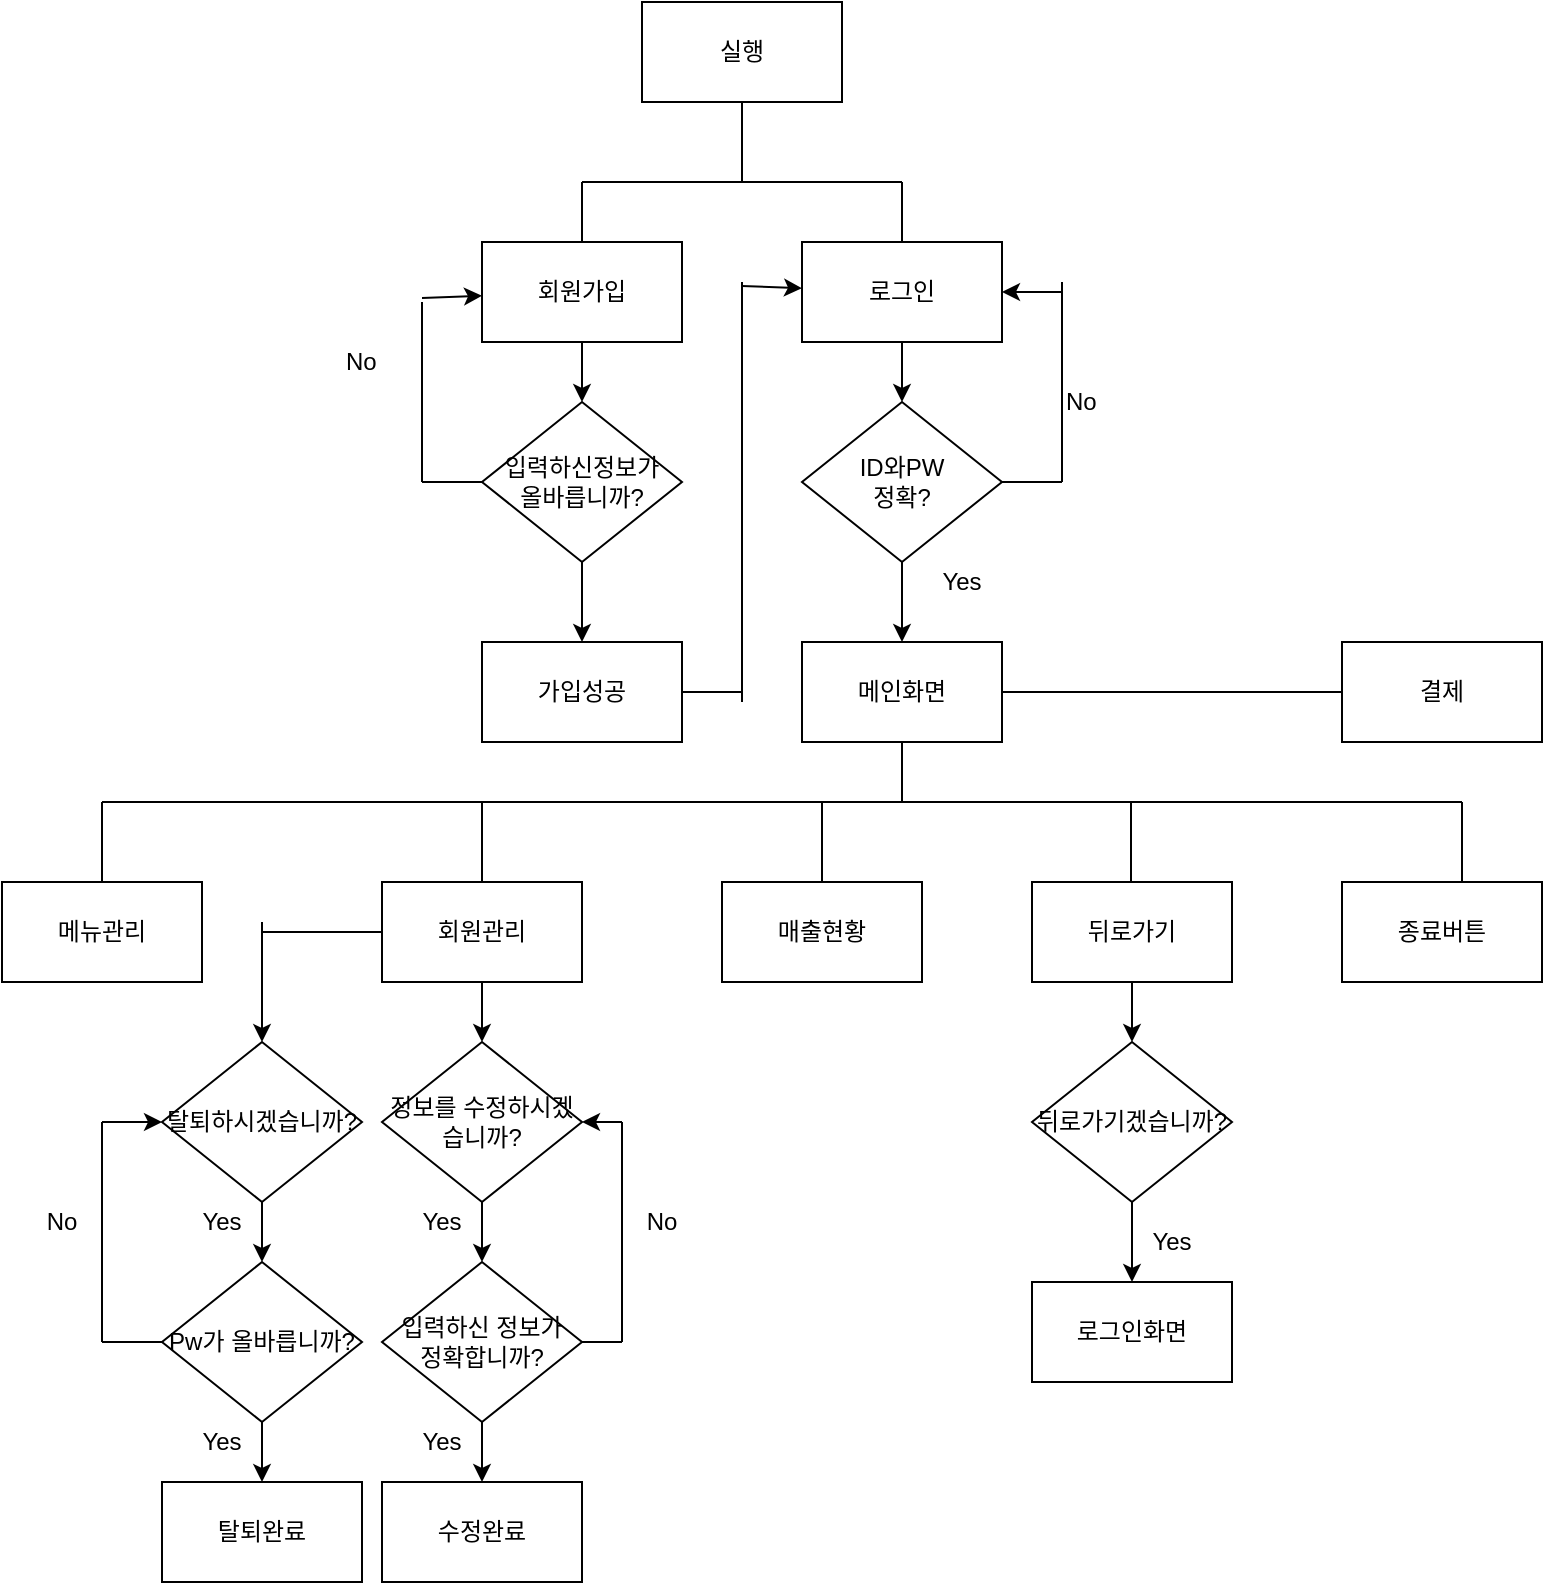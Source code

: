 <mxfile version="10.6.8"><diagram id="_ndrdLeBaH5BAX3ZIbK7" name="Page-1"><mxGraphModel dx="1394" dy="796" grid="1" gridSize="10" guides="1" tooltips="1" connect="1" arrows="1" fold="1" page="1" pageScale="1" pageWidth="827" pageHeight="1169" math="0" shadow="0"><root><mxCell id="0"/><mxCell id="1" parent="0"/><mxCell id="8P-KuJvHPNixblQ8d6aC-1" value="실행" style="rounded=0;whiteSpace=wrap;html=1;" vertex="1" parent="1"><mxGeometry x="350" y="40" width="100" height="50" as="geometry"/></mxCell><mxCell id="8P-KuJvHPNixblQ8d6aC-2" value="" style="endArrow=none;html=1;entryX=0.5;entryY=1;entryDx=0;entryDy=0;" edge="1" parent="1" target="8P-KuJvHPNixblQ8d6aC-1"><mxGeometry width="50" height="50" relative="1" as="geometry"><mxPoint x="400" y="130" as="sourcePoint"/><mxPoint x="390" y="120" as="targetPoint"/></mxGeometry></mxCell><mxCell id="8P-KuJvHPNixblQ8d6aC-3" value="" style="endArrow=none;html=1;" edge="1" parent="1"><mxGeometry width="50" height="50" relative="1" as="geometry"><mxPoint x="320" y="130" as="sourcePoint"/><mxPoint x="480" y="130" as="targetPoint"/></mxGeometry></mxCell><mxCell id="8P-KuJvHPNixblQ8d6aC-4" value="" style="endArrow=none;html=1;" edge="1" parent="1"><mxGeometry width="50" height="50" relative="1" as="geometry"><mxPoint x="320" y="160" as="sourcePoint"/><mxPoint x="320" y="130" as="targetPoint"/></mxGeometry></mxCell><mxCell id="8P-KuJvHPNixblQ8d6aC-5" value="" style="endArrow=none;html=1;" edge="1" parent="1"><mxGeometry width="50" height="50" relative="1" as="geometry"><mxPoint x="480" y="160" as="sourcePoint"/><mxPoint x="480" y="130" as="targetPoint"/></mxGeometry></mxCell><mxCell id="8P-KuJvHPNixblQ8d6aC-7" value="회원가입" style="rounded=0;whiteSpace=wrap;html=1;" vertex="1" parent="1"><mxGeometry x="270" y="160" width="100" height="50" as="geometry"/></mxCell><mxCell id="8P-KuJvHPNixblQ8d6aC-8" value="로그인" style="rounded=0;whiteSpace=wrap;html=1;" vertex="1" parent="1"><mxGeometry x="430" y="160" width="100" height="50" as="geometry"/></mxCell><mxCell id="8P-KuJvHPNixblQ8d6aC-12" value="ID와PW&lt;br&gt;정확?&lt;br&gt;" style="rhombus;whiteSpace=wrap;html=1;" vertex="1" parent="1"><mxGeometry x="430" y="240" width="100" height="80" as="geometry"/></mxCell><mxCell id="8P-KuJvHPNixblQ8d6aC-13" value="" style="endArrow=classic;html=1;exitX=0.5;exitY=1;exitDx=0;exitDy=0;entryX=0.5;entryY=0;entryDx=0;entryDy=0;" edge="1" parent="1" source="8P-KuJvHPNixblQ8d6aC-8" target="8P-KuJvHPNixblQ8d6aC-12"><mxGeometry width="50" height="50" relative="1" as="geometry"><mxPoint x="270" y="390" as="sourcePoint"/><mxPoint x="320" y="340" as="targetPoint"/></mxGeometry></mxCell><mxCell id="8P-KuJvHPNixblQ8d6aC-17" value="" style="endArrow=none;html=1;entryX=1;entryY=0.5;entryDx=0;entryDy=0;" edge="1" parent="1" target="8P-KuJvHPNixblQ8d6aC-12"><mxGeometry width="50" height="50" relative="1" as="geometry"><mxPoint x="560" y="280" as="sourcePoint"/><mxPoint x="320" y="340" as="targetPoint"/></mxGeometry></mxCell><mxCell id="8P-KuJvHPNixblQ8d6aC-18" value="" style="endArrow=none;html=1;" edge="1" parent="1"><mxGeometry width="50" height="50" relative="1" as="geometry"><mxPoint x="560" y="280" as="sourcePoint"/><mxPoint x="560" y="180" as="targetPoint"/></mxGeometry></mxCell><mxCell id="8P-KuJvHPNixblQ8d6aC-19" value="" style="endArrow=classic;html=1;entryX=1;entryY=0.5;entryDx=0;entryDy=0;" edge="1" parent="1" target="8P-KuJvHPNixblQ8d6aC-8"><mxGeometry width="50" height="50" relative="1" as="geometry"><mxPoint x="560" y="185" as="sourcePoint"/><mxPoint x="320" y="340" as="targetPoint"/></mxGeometry></mxCell><mxCell id="8P-KuJvHPNixblQ8d6aC-20" value="No" style="text;html=1;resizable=0;points=[];autosize=1;align=left;verticalAlign=top;spacingTop=-4;" vertex="1" parent="1"><mxGeometry x="560" y="230" width="30" height="20" as="geometry"/></mxCell><mxCell id="8P-KuJvHPNixblQ8d6aC-21" value="" style="endArrow=classic;html=1;exitX=0.5;exitY=1;exitDx=0;exitDy=0;entryX=0.5;entryY=0;entryDx=0;entryDy=0;" edge="1" parent="1" source="8P-KuJvHPNixblQ8d6aC-12" target="8P-KuJvHPNixblQ8d6aC-23"><mxGeometry width="50" height="50" relative="1" as="geometry"><mxPoint x="270" y="390" as="sourcePoint"/><mxPoint x="480" y="360" as="targetPoint"/></mxGeometry></mxCell><mxCell id="8P-KuJvHPNixblQ8d6aC-23" value="메인화면&lt;br&gt;" style="rounded=0;whiteSpace=wrap;html=1;" vertex="1" parent="1"><mxGeometry x="430" y="360" width="100" height="50" as="geometry"/></mxCell><mxCell id="8P-KuJvHPNixblQ8d6aC-24" value="Yes" style="text;html=1;strokeColor=none;fillColor=none;align=center;verticalAlign=middle;whiteSpace=wrap;rounded=0;" vertex="1" parent="1"><mxGeometry x="490" y="320" width="40" height="20" as="geometry"/></mxCell><mxCell id="8P-KuJvHPNixblQ8d6aC-25" value="입력하신정보가&lt;br&gt;올바릅니까?&lt;br&gt;" style="rhombus;whiteSpace=wrap;html=1;" vertex="1" parent="1"><mxGeometry x="270" y="240" width="100" height="80" as="geometry"/></mxCell><mxCell id="8P-KuJvHPNixblQ8d6aC-26" value="" style="endArrow=classic;html=1;" edge="1" parent="1" source="8P-KuJvHPNixblQ8d6aC-7"><mxGeometry width="50" height="50" relative="1" as="geometry"><mxPoint x="270" y="480" as="sourcePoint"/><mxPoint x="320" y="240" as="targetPoint"/></mxGeometry></mxCell><mxCell id="8P-KuJvHPNixblQ8d6aC-27" value="" style="endArrow=none;html=1;entryX=0;entryY=0.5;entryDx=0;entryDy=0;" edge="1" parent="1" target="8P-KuJvHPNixblQ8d6aC-25"><mxGeometry width="50" height="50" relative="1" as="geometry"><mxPoint x="240" y="280" as="sourcePoint"/><mxPoint x="320" y="430" as="targetPoint"/></mxGeometry></mxCell><mxCell id="8P-KuJvHPNixblQ8d6aC-28" value="" style="endArrow=none;html=1;" edge="1" parent="1"><mxGeometry width="50" height="50" relative="1" as="geometry"><mxPoint x="240" y="190" as="sourcePoint"/><mxPoint x="240" y="280" as="targetPoint"/></mxGeometry></mxCell><mxCell id="8P-KuJvHPNixblQ8d6aC-29" value="" style="endArrow=classic;html=1;" edge="1" parent="1" target="8P-KuJvHPNixblQ8d6aC-7"><mxGeometry width="50" height="50" relative="1" as="geometry"><mxPoint x="240" y="188" as="sourcePoint"/><mxPoint x="290" y="430" as="targetPoint"/></mxGeometry></mxCell><mxCell id="8P-KuJvHPNixblQ8d6aC-30" value="No" style="text;html=1;resizable=0;points=[];autosize=1;align=left;verticalAlign=top;spacingTop=-4;" vertex="1" parent="1"><mxGeometry x="200" y="210" width="30" height="20" as="geometry"/></mxCell><mxCell id="8P-KuJvHPNixblQ8d6aC-31" value="" style="endArrow=classic;html=1;exitX=0.5;exitY=1;exitDx=0;exitDy=0;" edge="1" parent="1" source="8P-KuJvHPNixblQ8d6aC-25"><mxGeometry width="50" height="50" relative="1" as="geometry"><mxPoint x="200" y="480" as="sourcePoint"/><mxPoint x="320" y="360" as="targetPoint"/></mxGeometry></mxCell><mxCell id="8P-KuJvHPNixblQ8d6aC-32" value="가입성공&lt;br&gt;" style="rounded=0;whiteSpace=wrap;html=1;" vertex="1" parent="1"><mxGeometry x="270" y="360" width="100" height="50" as="geometry"/></mxCell><mxCell id="8P-KuJvHPNixblQ8d6aC-33" value="" style="endArrow=none;html=1;exitX=1;exitY=0.5;exitDx=0;exitDy=0;" edge="1" parent="1" source="8P-KuJvHPNixblQ8d6aC-32"><mxGeometry width="50" height="50" relative="1" as="geometry"><mxPoint x="200" y="480" as="sourcePoint"/><mxPoint x="400" y="385" as="targetPoint"/></mxGeometry></mxCell><mxCell id="8P-KuJvHPNixblQ8d6aC-34" value="" style="endArrow=none;html=1;" edge="1" parent="1"><mxGeometry width="50" height="50" relative="1" as="geometry"><mxPoint x="400" y="180" as="sourcePoint"/><mxPoint x="400" y="390" as="targetPoint"/></mxGeometry></mxCell><mxCell id="8P-KuJvHPNixblQ8d6aC-35" value="" style="endArrow=classic;html=1;" edge="1" parent="1" target="8P-KuJvHPNixblQ8d6aC-8"><mxGeometry width="50" height="50" relative="1" as="geometry"><mxPoint x="400" y="182" as="sourcePoint"/><mxPoint x="250" y="430" as="targetPoint"/></mxGeometry></mxCell><mxCell id="8P-KuJvHPNixblQ8d6aC-36" value="" style="endArrow=none;html=1;entryX=0.5;entryY=1;entryDx=0;entryDy=0;" edge="1" parent="1" target="8P-KuJvHPNixblQ8d6aC-23"><mxGeometry width="50" height="50" relative="1" as="geometry"><mxPoint x="480" y="440" as="sourcePoint"/><mxPoint x="250" y="430" as="targetPoint"/></mxGeometry></mxCell><mxCell id="8P-KuJvHPNixblQ8d6aC-37" value="" style="endArrow=none;html=1;" edge="1" parent="1"><mxGeometry width="50" height="50" relative="1" as="geometry"><mxPoint x="80" y="440" as="sourcePoint"/><mxPoint x="760" y="440" as="targetPoint"/></mxGeometry></mxCell><mxCell id="8P-KuJvHPNixblQ8d6aC-38" value="" style="endArrow=none;html=1;" edge="1" parent="1"><mxGeometry width="50" height="50" relative="1" as="geometry"><mxPoint x="80" y="480" as="sourcePoint"/><mxPoint x="80" y="440" as="targetPoint"/></mxGeometry></mxCell><mxCell id="8P-KuJvHPNixblQ8d6aC-39" value="" style="endArrow=none;html=1;" edge="1" parent="1"><mxGeometry width="50" height="50" relative="1" as="geometry"><mxPoint x="760" y="440" as="sourcePoint"/><mxPoint x="760" y="480" as="targetPoint"/></mxGeometry></mxCell><mxCell id="8P-KuJvHPNixblQ8d6aC-41" value="메뉴관리&lt;br&gt;" style="rounded=0;whiteSpace=wrap;html=1;" vertex="1" parent="1"><mxGeometry x="30" y="480" width="100" height="50" as="geometry"/></mxCell><mxCell id="8P-KuJvHPNixblQ8d6aC-42" value="종료버튼&lt;br&gt;" style="rounded=0;whiteSpace=wrap;html=1;" vertex="1" parent="1"><mxGeometry x="700" y="480" width="100" height="50" as="geometry"/></mxCell><mxCell id="8P-KuJvHPNixblQ8d6aC-44" value="회원관리&lt;br&gt;" style="rounded=0;whiteSpace=wrap;html=1;" vertex="1" parent="1"><mxGeometry x="220" y="480" width="100" height="50" as="geometry"/></mxCell><mxCell id="8P-KuJvHPNixblQ8d6aC-45" value="매출현황&lt;br&gt;" style="rounded=0;whiteSpace=wrap;html=1;" vertex="1" parent="1"><mxGeometry x="390" y="480" width="100" height="50" as="geometry"/></mxCell><mxCell id="8P-KuJvHPNixblQ8d6aC-46" value="뒤로가기&lt;br&gt;" style="rounded=0;whiteSpace=wrap;html=1;" vertex="1" parent="1"><mxGeometry x="545" y="480" width="100" height="50" as="geometry"/></mxCell><mxCell id="8P-KuJvHPNixblQ8d6aC-48" value="" style="endArrow=none;html=1;" edge="1" parent="1"><mxGeometry width="50" height="50" relative="1" as="geometry"><mxPoint x="594.5" y="480" as="sourcePoint"/><mxPoint x="594.5" y="440" as="targetPoint"/></mxGeometry></mxCell><mxCell id="8P-KuJvHPNixblQ8d6aC-49" value="" style="endArrow=classic;html=1;exitX=0.5;exitY=1;exitDx=0;exitDy=0;entryX=0.5;entryY=0;entryDx=0;entryDy=0;" edge="1" parent="1" source="8P-KuJvHPNixblQ8d6aC-46" target="8P-KuJvHPNixblQ8d6aC-50"><mxGeometry width="50" height="50" relative="1" as="geometry"><mxPoint x="200" y="600" as="sourcePoint"/><mxPoint x="630" y="560" as="targetPoint"/></mxGeometry></mxCell><mxCell id="8P-KuJvHPNixblQ8d6aC-50" value="뒤로가기겠습니까?&lt;br&gt;" style="rhombus;whiteSpace=wrap;html=1;" vertex="1" parent="1"><mxGeometry x="545" y="560" width="100" height="80" as="geometry"/></mxCell><mxCell id="8P-KuJvHPNixblQ8d6aC-53" value="" style="endArrow=classic;html=1;exitX=0.5;exitY=1;exitDx=0;exitDy=0;entryX=0.5;entryY=0;entryDx=0;entryDy=0;" edge="1" parent="1" source="8P-KuJvHPNixblQ8d6aC-50" target="8P-KuJvHPNixblQ8d6aC-55"><mxGeometry width="50" height="50" relative="1" as="geometry"><mxPoint x="200" y="710" as="sourcePoint"/><mxPoint x="630" y="680" as="targetPoint"/></mxGeometry></mxCell><mxCell id="8P-KuJvHPNixblQ8d6aC-55" value="로그인화면" style="rounded=0;whiteSpace=wrap;html=1;" vertex="1" parent="1"><mxGeometry x="545" y="680" width="100" height="50" as="geometry"/></mxCell><mxCell id="8P-KuJvHPNixblQ8d6aC-56" value="Yes" style="text;html=1;strokeColor=none;fillColor=none;align=center;verticalAlign=middle;whiteSpace=wrap;rounded=0;" vertex="1" parent="1"><mxGeometry x="595" y="650" width="40" height="20" as="geometry"/></mxCell><mxCell id="8P-KuJvHPNixblQ8d6aC-57" value="" style="endArrow=none;html=1;entryX=1;entryY=0.5;entryDx=0;entryDy=0;exitX=0;exitY=0.5;exitDx=0;exitDy=0;" edge="1" parent="1" source="8P-KuJvHPNixblQ8d6aC-58" target="8P-KuJvHPNixblQ8d6aC-23"><mxGeometry width="50" height="50" relative="1" as="geometry"><mxPoint x="690" y="385" as="sourcePoint"/><mxPoint x="250" y="750" as="targetPoint"/></mxGeometry></mxCell><mxCell id="8P-KuJvHPNixblQ8d6aC-58" value="결제" style="rounded=0;whiteSpace=wrap;html=1;" vertex="1" parent="1"><mxGeometry x="700" y="360" width="100" height="50" as="geometry"/></mxCell><mxCell id="8P-KuJvHPNixblQ8d6aC-59" value="" style="endArrow=classic;html=1;exitX=0.5;exitY=1;exitDx=0;exitDy=0;entryX=0.5;entryY=0;entryDx=0;entryDy=0;" edge="1" parent="1" source="8P-KuJvHPNixblQ8d6aC-44" target="8P-KuJvHPNixblQ8d6aC-60"><mxGeometry width="50" height="50" relative="1" as="geometry"><mxPoint x="200" y="800" as="sourcePoint"/><mxPoint x="395" y="560" as="targetPoint"/></mxGeometry></mxCell><mxCell id="8P-KuJvHPNixblQ8d6aC-60" value="정보를 수정하시겠습니까?&lt;br&gt;" style="rhombus;whiteSpace=wrap;html=1;" vertex="1" parent="1"><mxGeometry x="220" y="560" width="100" height="80" as="geometry"/></mxCell><mxCell id="8P-KuJvHPNixblQ8d6aC-61" value="" style="endArrow=classic;html=1;exitX=0.5;exitY=1;exitDx=0;exitDy=0;" edge="1" parent="1" source="8P-KuJvHPNixblQ8d6aC-60"><mxGeometry width="50" height="50" relative="1" as="geometry"><mxPoint x="200" y="800" as="sourcePoint"/><mxPoint x="270" y="670" as="targetPoint"/></mxGeometry></mxCell><mxCell id="8P-KuJvHPNixblQ8d6aC-64" value="" style="endArrow=none;html=1;entryX=0.5;entryY=0;entryDx=0;entryDy=0;" edge="1" parent="1" target="8P-KuJvHPNixblQ8d6aC-44"><mxGeometry width="50" height="50" relative="1" as="geometry"><mxPoint x="270" y="440" as="sourcePoint"/><mxPoint x="80" y="750" as="targetPoint"/></mxGeometry></mxCell><mxCell id="8P-KuJvHPNixblQ8d6aC-66" value="" style="endArrow=none;html=1;entryX=0.5;entryY=0;entryDx=0;entryDy=0;" edge="1" parent="1" target="8P-KuJvHPNixblQ8d6aC-45"><mxGeometry width="50" height="50" relative="1" as="geometry"><mxPoint x="440" y="440" as="sourcePoint"/><mxPoint x="80" y="750" as="targetPoint"/></mxGeometry></mxCell><mxCell id="8P-KuJvHPNixblQ8d6aC-68" value="입력하신 정보가&lt;br&gt;정확합니까?&lt;br&gt;" style="rhombus;whiteSpace=wrap;html=1;" vertex="1" parent="1"><mxGeometry x="220" y="670" width="100" height="80" as="geometry"/></mxCell><mxCell id="8P-KuJvHPNixblQ8d6aC-69" value="" style="endArrow=none;html=1;entryX=1;entryY=0.5;entryDx=0;entryDy=0;" edge="1" parent="1" target="8P-KuJvHPNixblQ8d6aC-68"><mxGeometry width="50" height="50" relative="1" as="geometry"><mxPoint x="340" y="710" as="sourcePoint"/><mxPoint x="80" y="770" as="targetPoint"/></mxGeometry></mxCell><mxCell id="8P-KuJvHPNixblQ8d6aC-70" value="" style="endArrow=none;html=1;" edge="1" parent="1"><mxGeometry width="50" height="50" relative="1" as="geometry"><mxPoint x="340" y="600" as="sourcePoint"/><mxPoint x="340" y="710" as="targetPoint"/></mxGeometry></mxCell><mxCell id="8P-KuJvHPNixblQ8d6aC-71" value="" style="endArrow=classic;html=1;entryX=1;entryY=0.5;entryDx=0;entryDy=0;" edge="1" parent="1" target="8P-KuJvHPNixblQ8d6aC-60"><mxGeometry width="50" height="50" relative="1" as="geometry"><mxPoint x="340" y="600" as="sourcePoint"/><mxPoint x="80" y="770" as="targetPoint"/></mxGeometry></mxCell><mxCell id="8P-KuJvHPNixblQ8d6aC-72" value="No" style="text;html=1;strokeColor=none;fillColor=none;align=center;verticalAlign=middle;whiteSpace=wrap;rounded=0;" vertex="1" parent="1"><mxGeometry x="340" y="640" width="40" height="20" as="geometry"/></mxCell><mxCell id="8P-KuJvHPNixblQ8d6aC-73" value="Yes" style="text;html=1;strokeColor=none;fillColor=none;align=center;verticalAlign=middle;whiteSpace=wrap;rounded=0;" vertex="1" parent="1"><mxGeometry x="230" y="640" width="40" height="20" as="geometry"/></mxCell><mxCell id="8P-KuJvHPNixblQ8d6aC-74" value="" style="endArrow=classic;html=1;exitX=0.5;exitY=1;exitDx=0;exitDy=0;" edge="1" parent="1" source="8P-KuJvHPNixblQ8d6aC-68"><mxGeometry width="50" height="50" relative="1" as="geometry"><mxPoint x="30" y="820" as="sourcePoint"/><mxPoint x="270" y="780" as="targetPoint"/></mxGeometry></mxCell><mxCell id="8P-KuJvHPNixblQ8d6aC-76" value="수정완료" style="rounded=0;whiteSpace=wrap;html=1;" vertex="1" parent="1"><mxGeometry x="220" y="780" width="100" height="50" as="geometry"/></mxCell><mxCell id="8P-KuJvHPNixblQ8d6aC-77" value="Yes" style="text;html=1;strokeColor=none;fillColor=none;align=center;verticalAlign=middle;whiteSpace=wrap;rounded=0;" vertex="1" parent="1"><mxGeometry x="230" y="750" width="40" height="20" as="geometry"/></mxCell><mxCell id="8P-KuJvHPNixblQ8d6aC-78" value="" style="endArrow=none;html=1;entryX=0;entryY=0.5;entryDx=0;entryDy=0;" edge="1" parent="1" target="8P-KuJvHPNixblQ8d6aC-44"><mxGeometry width="50" height="50" relative="1" as="geometry"><mxPoint x="160" y="505" as="sourcePoint"/><mxPoint x="80" y="850" as="targetPoint"/></mxGeometry></mxCell><mxCell id="8P-KuJvHPNixblQ8d6aC-79" value="" style="endArrow=classic;html=1;" edge="1" parent="1"><mxGeometry width="50" height="50" relative="1" as="geometry"><mxPoint x="160" y="500" as="sourcePoint"/><mxPoint x="160" y="560" as="targetPoint"/></mxGeometry></mxCell><mxCell id="8P-KuJvHPNixblQ8d6aC-80" value="탈퇴하시겠습니까?&lt;br&gt;" style="rhombus;whiteSpace=wrap;html=1;" vertex="1" parent="1"><mxGeometry x="110" y="560" width="100" height="80" as="geometry"/></mxCell><mxCell id="8P-KuJvHPNixblQ8d6aC-81" value="" style="endArrow=classic;html=1;exitX=0.5;exitY=1;exitDx=0;exitDy=0;" edge="1" parent="1" source="8P-KuJvHPNixblQ8d6aC-80"><mxGeometry width="50" height="50" relative="1" as="geometry"><mxPoint x="30" y="900" as="sourcePoint"/><mxPoint x="160" y="670" as="targetPoint"/></mxGeometry></mxCell><mxCell id="8P-KuJvHPNixblQ8d6aC-82" value="Pw가 올바릅니까?&lt;br&gt;" style="rhombus;whiteSpace=wrap;html=1;" vertex="1" parent="1"><mxGeometry x="110" y="670" width="100" height="80" as="geometry"/></mxCell><mxCell id="8P-KuJvHPNixblQ8d6aC-83" value="Yes" style="text;html=1;strokeColor=none;fillColor=none;align=center;verticalAlign=middle;whiteSpace=wrap;rounded=0;" vertex="1" parent="1"><mxGeometry x="120" y="640" width="40" height="20" as="geometry"/></mxCell><mxCell id="8P-KuJvHPNixblQ8d6aC-84" value="" style="endArrow=classic;html=1;exitX=0.5;exitY=1;exitDx=0;exitDy=0;" edge="1" parent="1" source="8P-KuJvHPNixblQ8d6aC-82"><mxGeometry width="50" height="50" relative="1" as="geometry"><mxPoint x="30" y="900" as="sourcePoint"/><mxPoint x="160" y="780" as="targetPoint"/></mxGeometry></mxCell><mxCell id="8P-KuJvHPNixblQ8d6aC-85" value="탈퇴완료" style="rounded=0;whiteSpace=wrap;html=1;" vertex="1" parent="1"><mxGeometry x="110" y="780" width="100" height="50" as="geometry"/></mxCell><mxCell id="8P-KuJvHPNixblQ8d6aC-86" value="Yes" style="text;html=1;strokeColor=none;fillColor=none;align=center;verticalAlign=middle;whiteSpace=wrap;rounded=0;" vertex="1" parent="1"><mxGeometry x="120" y="750" width="40" height="20" as="geometry"/></mxCell><mxCell id="8P-KuJvHPNixblQ8d6aC-87" value="" style="endArrow=none;html=1;entryX=0;entryY=0.5;entryDx=0;entryDy=0;" edge="1" parent="1" target="8P-KuJvHPNixblQ8d6aC-82"><mxGeometry width="50" height="50" relative="1" as="geometry"><mxPoint x="80" y="710" as="sourcePoint"/><mxPoint x="80" y="850" as="targetPoint"/></mxGeometry></mxCell><mxCell id="8P-KuJvHPNixblQ8d6aC-88" value="" style="endArrow=none;html=1;" edge="1" parent="1"><mxGeometry width="50" height="50" relative="1" as="geometry"><mxPoint x="80" y="600" as="sourcePoint"/><mxPoint x="80" y="710" as="targetPoint"/></mxGeometry></mxCell><mxCell id="8P-KuJvHPNixblQ8d6aC-89" value="" style="endArrow=classic;html=1;entryX=0;entryY=0.5;entryDx=0;entryDy=0;" edge="1" parent="1" target="8P-KuJvHPNixblQ8d6aC-80"><mxGeometry width="50" height="50" relative="1" as="geometry"><mxPoint x="80" y="600" as="sourcePoint"/><mxPoint x="80" y="850" as="targetPoint"/></mxGeometry></mxCell><mxCell id="8P-KuJvHPNixblQ8d6aC-90" value="No" style="text;html=1;strokeColor=none;fillColor=none;align=center;verticalAlign=middle;whiteSpace=wrap;rounded=0;" vertex="1" parent="1"><mxGeometry x="40" y="640" width="40" height="20" as="geometry"/></mxCell></root></mxGraphModel></diagram></mxfile>